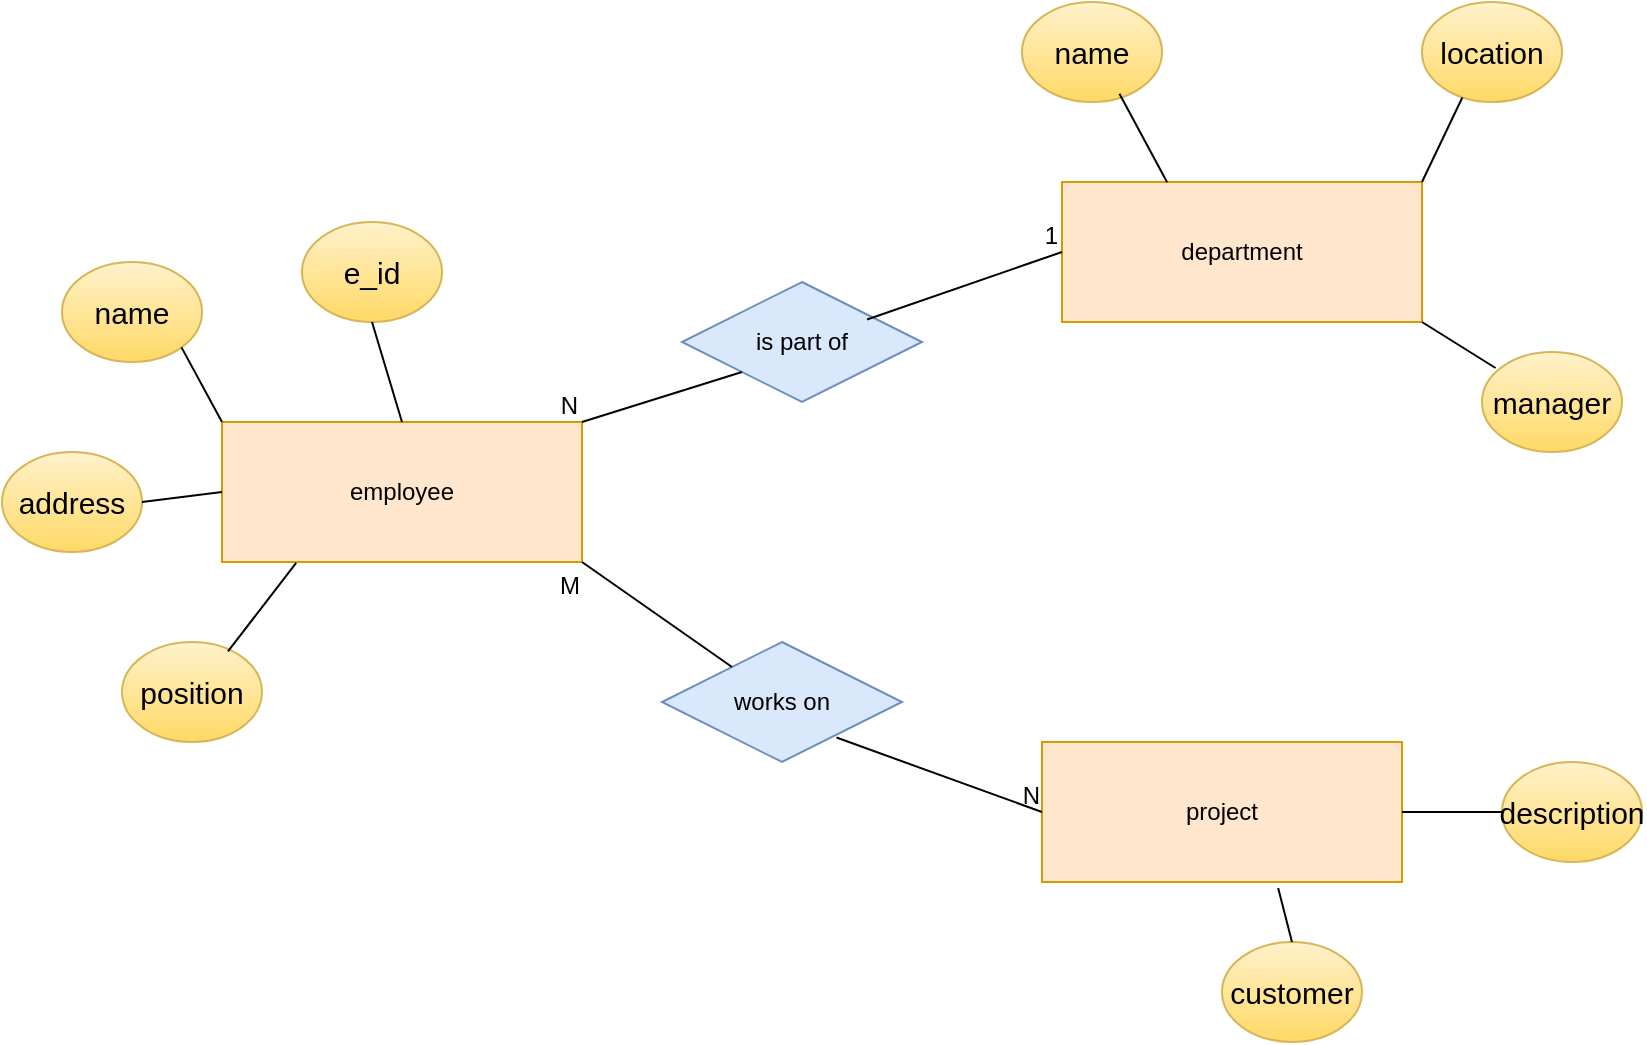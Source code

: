 <mxfile version="26.2.9">
  <diagram name="Page-1" id="fxcsWgpGUYQy39GgudwH">
    <mxGraphModel dx="1132" dy="642" grid="1" gridSize="10" guides="1" tooltips="1" connect="1" arrows="1" fold="1" page="1" pageScale="1" pageWidth="3300" pageHeight="4681" math="0" shadow="0">
      <root>
        <mxCell id="0" />
        <mxCell id="1" parent="0" />
        <mxCell id="H8H1YPhDM66-B2P9FcZS-3" value="name" style="ellipse;whiteSpace=wrap;html=1;fillColor=#fff2cc;strokeColor=#d6b656;gradientColor=#ffd966;fontSize=15;" vertex="1" parent="1">
          <mxGeometry x="190" y="320" width="70" height="50" as="geometry" />
        </mxCell>
        <mxCell id="H8H1YPhDM66-B2P9FcZS-4" value="address" style="ellipse;whiteSpace=wrap;html=1;fillColor=#fff2cc;strokeColor=#d6b656;gradientColor=#ffd966;fontSize=15;" vertex="1" parent="1">
          <mxGeometry x="160" y="415" width="70" height="50" as="geometry" />
        </mxCell>
        <mxCell id="H8H1YPhDM66-B2P9FcZS-5" value="position" style="ellipse;whiteSpace=wrap;html=1;fillColor=#fff2cc;strokeColor=#d6b656;gradientColor=#ffd966;fontSize=15;" vertex="1" parent="1">
          <mxGeometry x="220" y="510" width="70" height="50" as="geometry" />
        </mxCell>
        <mxCell id="H8H1YPhDM66-B2P9FcZS-6" value="e_id" style="ellipse;whiteSpace=wrap;html=1;fillColor=#fff2cc;strokeColor=#d6b656;gradientColor=#ffd966;fontSize=15;" vertex="1" parent="1">
          <mxGeometry x="310" y="300" width="70" height="50" as="geometry" />
        </mxCell>
        <mxCell id="H8H1YPhDM66-B2P9FcZS-8" value="name" style="ellipse;whiteSpace=wrap;html=1;fillColor=#fff2cc;strokeColor=#d6b656;gradientColor=#ffd966;fontSize=15;" vertex="1" parent="1">
          <mxGeometry x="670" y="190" width="70" height="50" as="geometry" />
        </mxCell>
        <mxCell id="H8H1YPhDM66-B2P9FcZS-9" value="description" style="ellipse;whiteSpace=wrap;html=1;fillColor=#fff2cc;strokeColor=#d6b656;gradientColor=#ffd966;fontSize=15;" vertex="1" parent="1">
          <mxGeometry x="910" y="570" width="70" height="50" as="geometry" />
        </mxCell>
        <mxCell id="H8H1YPhDM66-B2P9FcZS-10" value="employee" style="whiteSpace=wrap;html=1;align=center;fillColor=#ffe6cc;strokeColor=#d79b00;" vertex="1" parent="1">
          <mxGeometry x="270" y="400" width="180" height="70" as="geometry" />
        </mxCell>
        <mxCell id="H8H1YPhDM66-B2P9FcZS-13" value="department" style="whiteSpace=wrap;html=1;align=center;fillColor=#ffe6cc;strokeColor=#d79b00;" vertex="1" parent="1">
          <mxGeometry x="690" y="280" width="180" height="70" as="geometry" />
        </mxCell>
        <mxCell id="H8H1YPhDM66-B2P9FcZS-14" value="project" style="whiteSpace=wrap;html=1;align=center;fillColor=#ffe6cc;strokeColor=#d79b00;" vertex="1" parent="1">
          <mxGeometry x="680" y="560" width="180" height="70" as="geometry" />
        </mxCell>
        <mxCell id="H8H1YPhDM66-B2P9FcZS-17" value="is part of" style="shape=rhombus;perimeter=rhombusPerimeter;whiteSpace=wrap;html=1;align=center;fillColor=#dae8fc;strokeColor=#6c8ebf;" vertex="1" parent="1">
          <mxGeometry x="500" y="330" width="120" height="60" as="geometry" />
        </mxCell>
        <mxCell id="H8H1YPhDM66-B2P9FcZS-18" value="works on" style="shape=rhombus;perimeter=rhombusPerimeter;whiteSpace=wrap;html=1;align=center;fillColor=#dae8fc;strokeColor=#6c8ebf;" vertex="1" parent="1">
          <mxGeometry x="490" y="510" width="120" height="60" as="geometry" />
        </mxCell>
        <mxCell id="H8H1YPhDM66-B2P9FcZS-26" value="" style="endArrow=none;html=1;rounded=0;entryX=1;entryY=0;entryDx=0;entryDy=0;exitX=0;exitY=1;exitDx=0;exitDy=0;" edge="1" parent="1" source="H8H1YPhDM66-B2P9FcZS-17" target="H8H1YPhDM66-B2P9FcZS-10">
          <mxGeometry relative="1" as="geometry">
            <mxPoint x="530" y="370" as="sourcePoint" />
            <mxPoint x="590" y="345" as="targetPoint" />
          </mxGeometry>
        </mxCell>
        <mxCell id="H8H1YPhDM66-B2P9FcZS-27" value="N" style="resizable=0;html=1;whiteSpace=wrap;align=right;verticalAlign=bottom;" connectable="0" vertex="1" parent="H8H1YPhDM66-B2P9FcZS-26">
          <mxGeometry x="1" relative="1" as="geometry" />
        </mxCell>
        <mxCell id="H8H1YPhDM66-B2P9FcZS-28" value="" style="endArrow=none;html=1;rounded=0;entryX=0;entryY=0.5;entryDx=0;entryDy=0;exitX=0.771;exitY=0.312;exitDx=0;exitDy=0;exitPerimeter=0;" edge="1" parent="1" source="H8H1YPhDM66-B2P9FcZS-17" target="H8H1YPhDM66-B2P9FcZS-13">
          <mxGeometry relative="1" as="geometry">
            <mxPoint x="610" y="400" as="sourcePoint" />
            <mxPoint x="770" y="400" as="targetPoint" />
          </mxGeometry>
        </mxCell>
        <mxCell id="H8H1YPhDM66-B2P9FcZS-29" value="1" style="resizable=0;html=1;whiteSpace=wrap;align=right;verticalAlign=bottom;" connectable="0" vertex="1" parent="H8H1YPhDM66-B2P9FcZS-28">
          <mxGeometry x="1" relative="1" as="geometry" />
        </mxCell>
        <mxCell id="H8H1YPhDM66-B2P9FcZS-30" value="customer" style="ellipse;whiteSpace=wrap;html=1;fillColor=#fff2cc;strokeColor=#d6b656;gradientColor=#ffd966;fontSize=15;" vertex="1" parent="1">
          <mxGeometry x="770" y="660" width="70" height="50" as="geometry" />
        </mxCell>
        <mxCell id="H8H1YPhDM66-B2P9FcZS-31" value="" style="endArrow=none;html=1;rounded=0;entryX=1;entryY=1;entryDx=0;entryDy=0;" edge="1" parent="1" source="H8H1YPhDM66-B2P9FcZS-18" target="H8H1YPhDM66-B2P9FcZS-10">
          <mxGeometry relative="1" as="geometry">
            <mxPoint x="380" y="500" as="sourcePoint" />
            <mxPoint x="540" y="500" as="targetPoint" />
          </mxGeometry>
        </mxCell>
        <mxCell id="H8H1YPhDM66-B2P9FcZS-32" value="M" style="resizable=0;html=1;whiteSpace=wrap;align=right;verticalAlign=bottom;" connectable="0" vertex="1" parent="H8H1YPhDM66-B2P9FcZS-31">
          <mxGeometry x="1" relative="1" as="geometry">
            <mxPoint y="20" as="offset" />
          </mxGeometry>
        </mxCell>
        <mxCell id="H8H1YPhDM66-B2P9FcZS-36" value="" style="endArrow=none;html=1;rounded=0;entryX=0;entryY=0.5;entryDx=0;entryDy=0;exitX=0.727;exitY=0.796;exitDx=0;exitDy=0;exitPerimeter=0;" edge="1" parent="1" source="H8H1YPhDM66-B2P9FcZS-18" target="H8H1YPhDM66-B2P9FcZS-14">
          <mxGeometry relative="1" as="geometry">
            <mxPoint x="510" y="470" as="sourcePoint" />
            <mxPoint x="670" y="470" as="targetPoint" />
          </mxGeometry>
        </mxCell>
        <mxCell id="H8H1YPhDM66-B2P9FcZS-37" value="N" style="resizable=0;html=1;whiteSpace=wrap;align=right;verticalAlign=bottom;" connectable="0" vertex="1" parent="H8H1YPhDM66-B2P9FcZS-36">
          <mxGeometry x="1" relative="1" as="geometry" />
        </mxCell>
        <mxCell id="H8H1YPhDM66-B2P9FcZS-38" value="location" style="ellipse;whiteSpace=wrap;html=1;fillColor=#fff2cc;strokeColor=#d6b656;gradientColor=#ffd966;fontSize=15;" vertex="1" parent="1">
          <mxGeometry x="870" y="190" width="70" height="50" as="geometry" />
        </mxCell>
        <mxCell id="H8H1YPhDM66-B2P9FcZS-39" value="manager" style="ellipse;whiteSpace=wrap;html=1;fillColor=#fff2cc;strokeColor=#d6b656;gradientColor=#ffd966;fontSize=15;" vertex="1" parent="1">
          <mxGeometry x="900" y="365" width="70" height="50" as="geometry" />
        </mxCell>
        <mxCell id="H8H1YPhDM66-B2P9FcZS-40" value="" style="endArrow=none;html=1;rounded=0;exitX=0.696;exitY=0.917;exitDx=0;exitDy=0;exitPerimeter=0;entryX=0.292;entryY=0.002;entryDx=0;entryDy=0;entryPerimeter=0;" edge="1" parent="1" source="H8H1YPhDM66-B2P9FcZS-8" target="H8H1YPhDM66-B2P9FcZS-13">
          <mxGeometry relative="1" as="geometry">
            <mxPoint x="730" y="310" as="sourcePoint" />
            <mxPoint x="890" y="310" as="targetPoint" />
          </mxGeometry>
        </mxCell>
        <mxCell id="H8H1YPhDM66-B2P9FcZS-41" value="" style="endArrow=none;html=1;rounded=0;exitX=1;exitY=1;exitDx=0;exitDy=0;entryX=0.097;entryY=0.16;entryDx=0;entryDy=0;entryPerimeter=0;" edge="1" parent="1" source="H8H1YPhDM66-B2P9FcZS-13" target="H8H1YPhDM66-B2P9FcZS-39">
          <mxGeometry relative="1" as="geometry">
            <mxPoint x="729" y="246" as="sourcePoint" />
            <mxPoint x="753" y="290" as="targetPoint" />
          </mxGeometry>
        </mxCell>
        <mxCell id="H8H1YPhDM66-B2P9FcZS-42" value="" style="endArrow=none;html=1;rounded=0;exitX=1;exitY=0;exitDx=0;exitDy=0;entryX=0.288;entryY=0.955;entryDx=0;entryDy=0;entryPerimeter=0;" edge="1" parent="1" source="H8H1YPhDM66-B2P9FcZS-13" target="H8H1YPhDM66-B2P9FcZS-38">
          <mxGeometry relative="1" as="geometry">
            <mxPoint x="880" y="360" as="sourcePoint" />
            <mxPoint x="917" y="383" as="targetPoint" />
          </mxGeometry>
        </mxCell>
        <mxCell id="H8H1YPhDM66-B2P9FcZS-43" value="" style="endArrow=none;html=1;rounded=0;exitX=1;exitY=0.5;exitDx=0;exitDy=0;entryX=0;entryY=0.5;entryDx=0;entryDy=0;" edge="1" parent="1" source="H8H1YPhDM66-B2P9FcZS-14" target="H8H1YPhDM66-B2P9FcZS-9">
          <mxGeometry relative="1" as="geometry">
            <mxPoint x="880" y="360" as="sourcePoint" />
            <mxPoint x="917" y="383" as="targetPoint" />
          </mxGeometry>
        </mxCell>
        <mxCell id="H8H1YPhDM66-B2P9FcZS-44" value="" style="endArrow=none;html=1;rounded=0;exitX=0.656;exitY=1.043;exitDx=0;exitDy=0;entryX=0.5;entryY=0;entryDx=0;entryDy=0;exitPerimeter=0;" edge="1" parent="1" source="H8H1YPhDM66-B2P9FcZS-14" target="H8H1YPhDM66-B2P9FcZS-30">
          <mxGeometry relative="1" as="geometry">
            <mxPoint x="870" y="605" as="sourcePoint" />
            <mxPoint x="920" y="605" as="targetPoint" />
          </mxGeometry>
        </mxCell>
        <mxCell id="H8H1YPhDM66-B2P9FcZS-45" value="" style="endArrow=none;html=1;rounded=0;exitX=0.206;exitY=1.007;exitDx=0;exitDy=0;entryX=0.757;entryY=0.093;entryDx=0;entryDy=0;exitPerimeter=0;entryPerimeter=0;" edge="1" parent="1" source="H8H1YPhDM66-B2P9FcZS-10" target="H8H1YPhDM66-B2P9FcZS-5">
          <mxGeometry relative="1" as="geometry">
            <mxPoint x="808" y="643" as="sourcePoint" />
            <mxPoint x="815" y="670" as="targetPoint" />
          </mxGeometry>
        </mxCell>
        <mxCell id="H8H1YPhDM66-B2P9FcZS-46" value="" style="endArrow=none;html=1;rounded=0;exitX=0;exitY=0.5;exitDx=0;exitDy=0;entryX=1;entryY=0.5;entryDx=0;entryDy=0;" edge="1" parent="1" source="H8H1YPhDM66-B2P9FcZS-10" target="H8H1YPhDM66-B2P9FcZS-4">
          <mxGeometry relative="1" as="geometry">
            <mxPoint x="317" y="480" as="sourcePoint" />
            <mxPoint x="283" y="525" as="targetPoint" />
          </mxGeometry>
        </mxCell>
        <mxCell id="H8H1YPhDM66-B2P9FcZS-47" value="" style="endArrow=none;html=1;rounded=0;exitX=0;exitY=0;exitDx=0;exitDy=0;entryX=1;entryY=1;entryDx=0;entryDy=0;" edge="1" parent="1" source="H8H1YPhDM66-B2P9FcZS-10" target="H8H1YPhDM66-B2P9FcZS-3">
          <mxGeometry relative="1" as="geometry">
            <mxPoint x="280" y="445" as="sourcePoint" />
            <mxPoint x="240" y="450" as="targetPoint" />
          </mxGeometry>
        </mxCell>
        <mxCell id="H8H1YPhDM66-B2P9FcZS-48" value="" style="endArrow=none;html=1;rounded=0;exitX=0.5;exitY=0;exitDx=0;exitDy=0;entryX=0.5;entryY=1;entryDx=0;entryDy=0;" edge="1" parent="1" source="H8H1YPhDM66-B2P9FcZS-10" target="H8H1YPhDM66-B2P9FcZS-6">
          <mxGeometry relative="1" as="geometry">
            <mxPoint x="280" y="410" as="sourcePoint" />
            <mxPoint x="260" y="373" as="targetPoint" />
          </mxGeometry>
        </mxCell>
      </root>
    </mxGraphModel>
  </diagram>
</mxfile>
